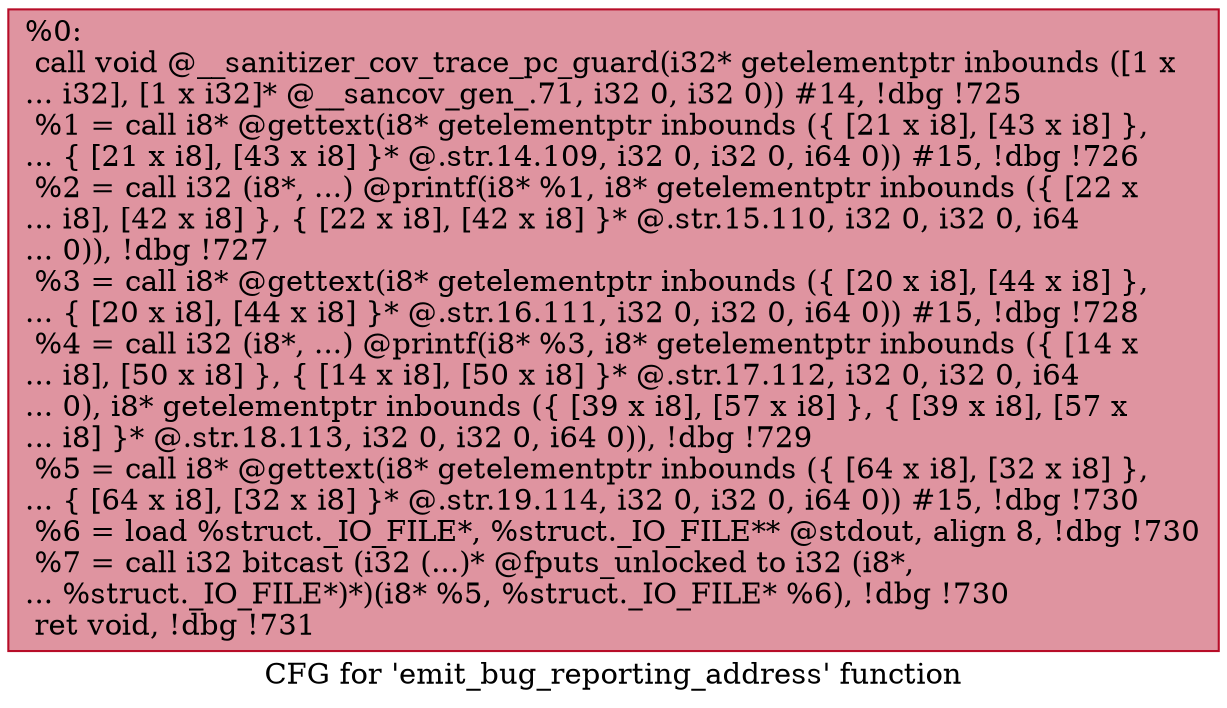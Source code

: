 digraph "CFG for 'emit_bug_reporting_address' function" {
	label="CFG for 'emit_bug_reporting_address' function";

	Node0x555ee505c5c0 [shape=record,color="#b70d28ff", style=filled, fillcolor="#b70d2870",label="{%0:\l  call void @__sanitizer_cov_trace_pc_guard(i32* getelementptr inbounds ([1 x\l... i32], [1 x i32]* @__sancov_gen_.71, i32 0, i32 0)) #14, !dbg !725\l  %1 = call i8* @gettext(i8* getelementptr inbounds (\{ [21 x i8], [43 x i8] \},\l... \{ [21 x i8], [43 x i8] \}* @.str.14.109, i32 0, i32 0, i64 0)) #15, !dbg !726\l  %2 = call i32 (i8*, ...) @printf(i8* %1, i8* getelementptr inbounds (\{ [22 x\l... i8], [42 x i8] \}, \{ [22 x i8], [42 x i8] \}* @.str.15.110, i32 0, i32 0, i64\l... 0)), !dbg !727\l  %3 = call i8* @gettext(i8* getelementptr inbounds (\{ [20 x i8], [44 x i8] \},\l... \{ [20 x i8], [44 x i8] \}* @.str.16.111, i32 0, i32 0, i64 0)) #15, !dbg !728\l  %4 = call i32 (i8*, ...) @printf(i8* %3, i8* getelementptr inbounds (\{ [14 x\l... i8], [50 x i8] \}, \{ [14 x i8], [50 x i8] \}* @.str.17.112, i32 0, i32 0, i64\l... 0), i8* getelementptr inbounds (\{ [39 x i8], [57 x i8] \}, \{ [39 x i8], [57 x\l... i8] \}* @.str.18.113, i32 0, i32 0, i64 0)), !dbg !729\l  %5 = call i8* @gettext(i8* getelementptr inbounds (\{ [64 x i8], [32 x i8] \},\l... \{ [64 x i8], [32 x i8] \}* @.str.19.114, i32 0, i32 0, i64 0)) #15, !dbg !730\l  %6 = load %struct._IO_FILE*, %struct._IO_FILE** @stdout, align 8, !dbg !730\l  %7 = call i32 bitcast (i32 (...)* @fputs_unlocked to i32 (i8*,\l... %struct._IO_FILE*)*)(i8* %5, %struct._IO_FILE* %6), !dbg !730\l  ret void, !dbg !731\l}"];
}
